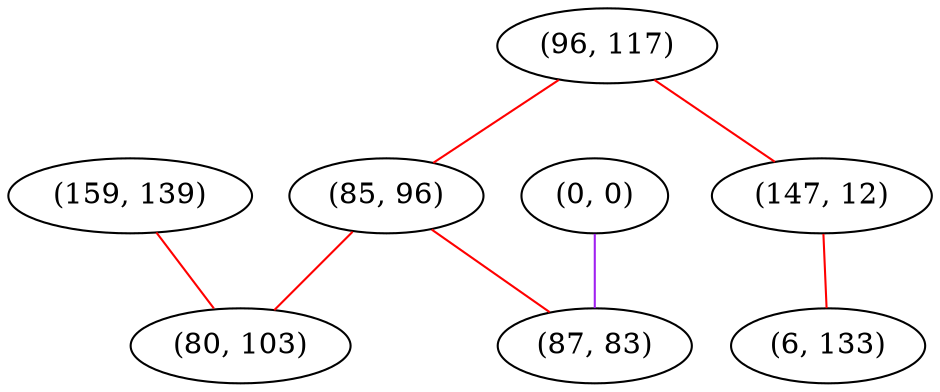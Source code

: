 graph "" {
"(159, 139)";
"(0, 0)";
"(96, 117)";
"(85, 96)";
"(87, 83)";
"(147, 12)";
"(6, 133)";
"(80, 103)";
"(159, 139)" -- "(80, 103)"  [color=red, key=0, weight=1];
"(0, 0)" -- "(87, 83)"  [color=purple, key=0, weight=4];
"(96, 117)" -- "(147, 12)"  [color=red, key=0, weight=1];
"(96, 117)" -- "(85, 96)"  [color=red, key=0, weight=1];
"(85, 96)" -- "(87, 83)"  [color=red, key=0, weight=1];
"(85, 96)" -- "(80, 103)"  [color=red, key=0, weight=1];
"(147, 12)" -- "(6, 133)"  [color=red, key=0, weight=1];
}
